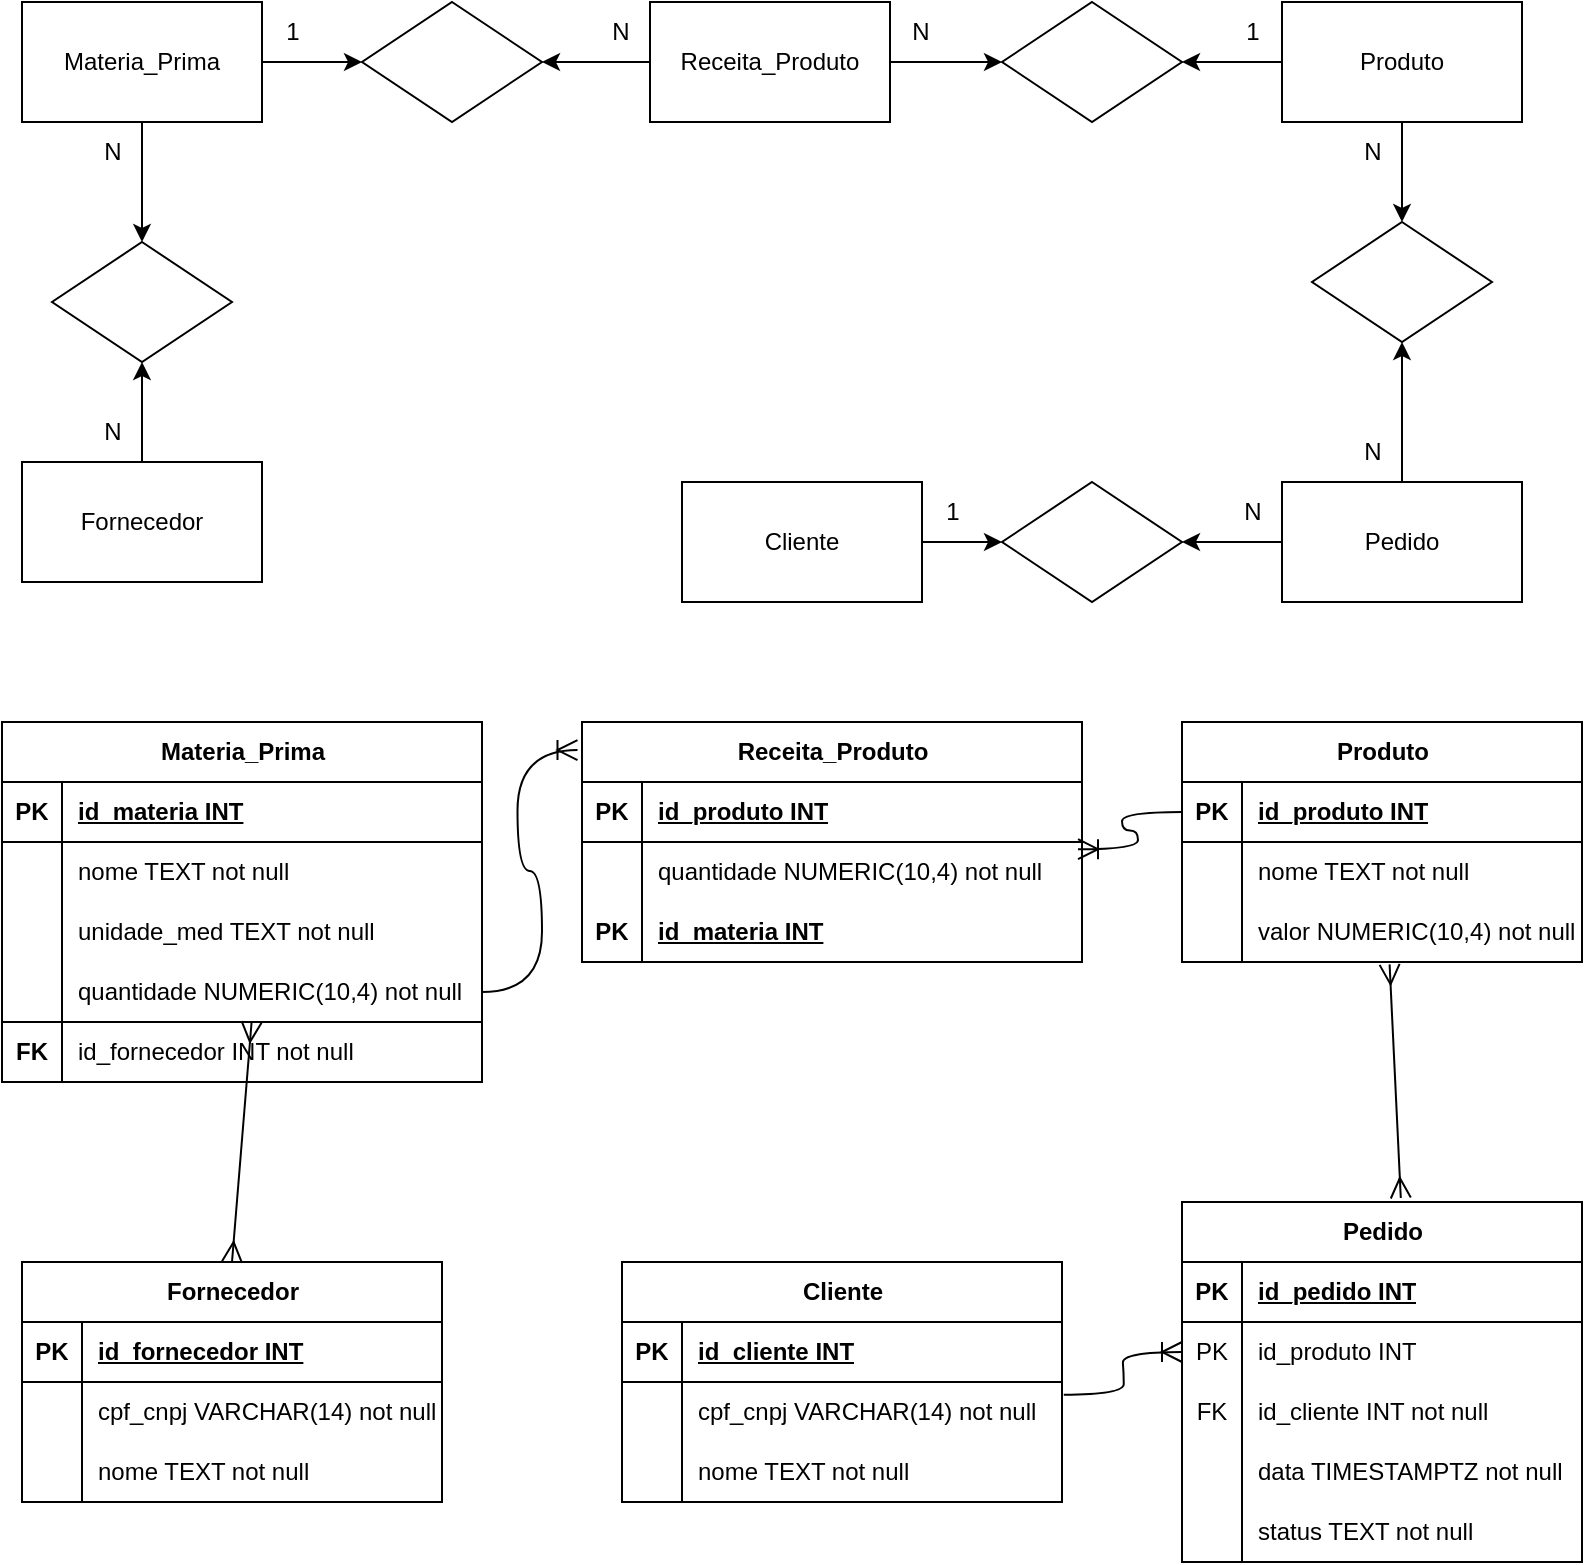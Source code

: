 <mxfile version="28.1.2">
  <diagram name="Página-1" id="6sCyEFm9OWV678hA7voT">
    <mxGraphModel dx="1273" dy="570" grid="1" gridSize="10" guides="1" tooltips="1" connect="1" arrows="1" fold="1" page="1" pageScale="1" pageWidth="827" pageHeight="1169" math="0" shadow="0">
      <root>
        <mxCell id="0" />
        <mxCell id="1" parent="0" />
        <mxCell id="BeCe4IQmLSQney23I-z9-12" style="edgeStyle=orthogonalEdgeStyle;rounded=0;orthogonalLoop=1;jettySize=auto;html=1;exitX=0.5;exitY=1;exitDx=0;exitDy=0;" parent="1" source="BeCe4IQmLSQney23I-z9-1" target="BeCe4IQmLSQney23I-z9-10" edge="1">
          <mxGeometry relative="1" as="geometry" />
        </mxCell>
        <mxCell id="BeCe4IQmLSQney23I-z9-17" style="edgeStyle=orthogonalEdgeStyle;rounded=0;orthogonalLoop=1;jettySize=auto;html=1;exitX=1;exitY=0.5;exitDx=0;exitDy=0;entryX=0;entryY=0.5;entryDx=0;entryDy=0;" parent="1" source="BeCe4IQmLSQney23I-z9-1" target="BeCe4IQmLSQney23I-z9-16" edge="1">
          <mxGeometry relative="1" as="geometry" />
        </mxCell>
        <mxCell id="BeCe4IQmLSQney23I-z9-1" value="Materia_Prima" style="rounded=0;whiteSpace=wrap;html=1;" parent="1" vertex="1">
          <mxGeometry x="40" y="80" width="120" height="60" as="geometry" />
        </mxCell>
        <mxCell id="BeCe4IQmLSQney23I-z9-11" style="edgeStyle=orthogonalEdgeStyle;rounded=0;orthogonalLoop=1;jettySize=auto;html=1;exitX=0.5;exitY=0;exitDx=0;exitDy=0;entryX=0.5;entryY=1;entryDx=0;entryDy=0;" parent="1" source="BeCe4IQmLSQney23I-z9-2" target="BeCe4IQmLSQney23I-z9-10" edge="1">
          <mxGeometry relative="1" as="geometry" />
        </mxCell>
        <mxCell id="BeCe4IQmLSQney23I-z9-2" value="Fornecedor" style="rounded=0;whiteSpace=wrap;html=1;" parent="1" vertex="1">
          <mxGeometry x="40" y="310" width="120" height="60" as="geometry" />
        </mxCell>
        <mxCell id="BeCe4IQmLSQney23I-z9-24" style="edgeStyle=orthogonalEdgeStyle;rounded=0;orthogonalLoop=1;jettySize=auto;html=1;exitX=0;exitY=0.5;exitDx=0;exitDy=0;" parent="1" source="BeCe4IQmLSQney23I-z9-4" target="BeCe4IQmLSQney23I-z9-22" edge="1">
          <mxGeometry relative="1" as="geometry" />
        </mxCell>
        <mxCell id="BeCe4IQmLSQney23I-z9-32" style="edgeStyle=orthogonalEdgeStyle;rounded=0;orthogonalLoop=1;jettySize=auto;html=1;exitX=0.5;exitY=1;exitDx=0;exitDy=0;entryX=0.5;entryY=0;entryDx=0;entryDy=0;" parent="1" source="BeCe4IQmLSQney23I-z9-4" target="BeCe4IQmLSQney23I-z9-25" edge="1">
          <mxGeometry relative="1" as="geometry" />
        </mxCell>
        <mxCell id="BeCe4IQmLSQney23I-z9-4" value="Produto" style="rounded=0;whiteSpace=wrap;html=1;" parent="1" vertex="1">
          <mxGeometry x="670" y="80" width="120" height="60" as="geometry" />
        </mxCell>
        <mxCell id="BeCe4IQmLSQney23I-z9-34" value="" style="edgeStyle=orthogonalEdgeStyle;rounded=0;orthogonalLoop=1;jettySize=auto;html=1;" parent="1" source="BeCe4IQmLSQney23I-z9-5" target="BeCe4IQmLSQney23I-z9-33" edge="1">
          <mxGeometry relative="1" as="geometry" />
        </mxCell>
        <mxCell id="BeCe4IQmLSQney23I-z9-5" value="Cliente" style="rounded=0;whiteSpace=wrap;html=1;" parent="1" vertex="1">
          <mxGeometry x="370" y="320" width="120" height="60" as="geometry" />
        </mxCell>
        <mxCell id="BeCe4IQmLSQney23I-z9-21" style="edgeStyle=orthogonalEdgeStyle;rounded=0;orthogonalLoop=1;jettySize=auto;html=1;exitX=0;exitY=0.5;exitDx=0;exitDy=0;entryX=1;entryY=0.5;entryDx=0;entryDy=0;" parent="1" source="BeCe4IQmLSQney23I-z9-6" target="BeCe4IQmLSQney23I-z9-16" edge="1">
          <mxGeometry relative="1" as="geometry" />
        </mxCell>
        <mxCell id="BeCe4IQmLSQney23I-z9-23" style="edgeStyle=orthogonalEdgeStyle;rounded=0;orthogonalLoop=1;jettySize=auto;html=1;" parent="1" source="BeCe4IQmLSQney23I-z9-6" target="BeCe4IQmLSQney23I-z9-22" edge="1">
          <mxGeometry relative="1" as="geometry" />
        </mxCell>
        <mxCell id="BeCe4IQmLSQney23I-z9-6" value="Receita_Produto" style="rounded=0;whiteSpace=wrap;html=1;" parent="1" vertex="1">
          <mxGeometry x="354" y="80" width="120" height="60" as="geometry" />
        </mxCell>
        <mxCell id="BeCe4IQmLSQney23I-z9-35" style="edgeStyle=orthogonalEdgeStyle;rounded=0;orthogonalLoop=1;jettySize=auto;html=1;" parent="1" source="BeCe4IQmLSQney23I-z9-7" target="BeCe4IQmLSQney23I-z9-33" edge="1">
          <mxGeometry relative="1" as="geometry" />
        </mxCell>
        <mxCell id="BeCe4IQmLSQney23I-z9-36" style="edgeStyle=orthogonalEdgeStyle;rounded=0;orthogonalLoop=1;jettySize=auto;html=1;exitX=0.5;exitY=0;exitDx=0;exitDy=0;entryX=0.5;entryY=1;entryDx=0;entryDy=0;" parent="1" source="BeCe4IQmLSQney23I-z9-7" target="BeCe4IQmLSQney23I-z9-25" edge="1">
          <mxGeometry relative="1" as="geometry" />
        </mxCell>
        <mxCell id="BeCe4IQmLSQney23I-z9-7" value="Pedido" style="rounded=0;whiteSpace=wrap;html=1;" parent="1" vertex="1">
          <mxGeometry x="670" y="320" width="120" height="60" as="geometry" />
        </mxCell>
        <mxCell id="BeCe4IQmLSQney23I-z9-10" value="" style="rhombus;whiteSpace=wrap;html=1;" parent="1" vertex="1">
          <mxGeometry x="55" y="200" width="90" height="60" as="geometry" />
        </mxCell>
        <mxCell id="BeCe4IQmLSQney23I-z9-13" value="N" style="text;html=1;align=center;verticalAlign=middle;resizable=0;points=[];autosize=1;strokeColor=none;fillColor=none;" parent="1" vertex="1">
          <mxGeometry x="70" y="280" width="30" height="30" as="geometry" />
        </mxCell>
        <mxCell id="BeCe4IQmLSQney23I-z9-14" value="N" style="text;html=1;align=center;verticalAlign=middle;resizable=0;points=[];autosize=1;strokeColor=none;fillColor=none;" parent="1" vertex="1">
          <mxGeometry x="70" y="140" width="30" height="30" as="geometry" />
        </mxCell>
        <mxCell id="BeCe4IQmLSQney23I-z9-16" value="" style="rhombus;whiteSpace=wrap;html=1;" parent="1" vertex="1">
          <mxGeometry x="210" y="80" width="90" height="60" as="geometry" />
        </mxCell>
        <mxCell id="BeCe4IQmLSQney23I-z9-19" value="1" style="text;html=1;align=center;verticalAlign=middle;resizable=0;points=[];autosize=1;strokeColor=none;fillColor=none;" parent="1" vertex="1">
          <mxGeometry x="160" y="80" width="30" height="30" as="geometry" />
        </mxCell>
        <mxCell id="BeCe4IQmLSQney23I-z9-22" value="" style="rhombus;whiteSpace=wrap;html=1;" parent="1" vertex="1">
          <mxGeometry x="530" y="80" width="90" height="60" as="geometry" />
        </mxCell>
        <mxCell id="BeCe4IQmLSQney23I-z9-25" value="" style="rhombus;whiteSpace=wrap;html=1;" parent="1" vertex="1">
          <mxGeometry x="685" y="190" width="90" height="60" as="geometry" />
        </mxCell>
        <mxCell id="BeCe4IQmLSQney23I-z9-33" value="" style="rhombus;whiteSpace=wrap;html=1;" parent="1" vertex="1">
          <mxGeometry x="530" y="320" width="90" height="60" as="geometry" />
        </mxCell>
        <mxCell id="BeCe4IQmLSQney23I-z9-37" value="N" style="text;html=1;align=center;verticalAlign=middle;resizable=0;points=[];autosize=1;strokeColor=none;fillColor=none;" parent="1" vertex="1">
          <mxGeometry x="324" y="80" width="30" height="30" as="geometry" />
        </mxCell>
        <mxCell id="BeCe4IQmLSQney23I-z9-38" value="N" style="text;html=1;align=center;verticalAlign=middle;resizable=0;points=[];autosize=1;strokeColor=none;fillColor=none;" parent="1" vertex="1">
          <mxGeometry x="474" y="80" width="30" height="30" as="geometry" />
        </mxCell>
        <mxCell id="BeCe4IQmLSQney23I-z9-39" value="1" style="text;html=1;align=center;verticalAlign=middle;resizable=0;points=[];autosize=1;strokeColor=none;fillColor=none;" parent="1" vertex="1">
          <mxGeometry x="640" y="80" width="30" height="30" as="geometry" />
        </mxCell>
        <mxCell id="BeCe4IQmLSQney23I-z9-42" value="1" style="text;html=1;align=center;verticalAlign=middle;resizable=0;points=[];autosize=1;strokeColor=none;fillColor=none;" parent="1" vertex="1">
          <mxGeometry x="490" y="320" width="30" height="30" as="geometry" />
        </mxCell>
        <mxCell id="BeCe4IQmLSQney23I-z9-43" value="N" style="text;html=1;align=center;verticalAlign=middle;resizable=0;points=[];autosize=1;strokeColor=none;fillColor=none;" parent="1" vertex="1">
          <mxGeometry x="700" y="140" width="30" height="30" as="geometry" />
        </mxCell>
        <mxCell id="BeCe4IQmLSQney23I-z9-44" value="N" style="text;html=1;align=center;verticalAlign=middle;resizable=0;points=[];autosize=1;strokeColor=none;fillColor=none;" parent="1" vertex="1">
          <mxGeometry x="700" y="290" width="30" height="30" as="geometry" />
        </mxCell>
        <mxCell id="BeCe4IQmLSQney23I-z9-45" value="N" style="text;html=1;align=center;verticalAlign=middle;resizable=0;points=[];autosize=1;strokeColor=none;fillColor=none;" parent="1" vertex="1">
          <mxGeometry x="640" y="320" width="30" height="30" as="geometry" />
        </mxCell>
        <mxCell id="BeCe4IQmLSQney23I-z9-46" value="Materia_Prima" style="shape=table;startSize=30;container=1;collapsible=1;childLayout=tableLayout;fixedRows=1;rowLines=0;fontStyle=1;align=center;resizeLast=1;html=1;" parent="1" vertex="1">
          <mxGeometry x="30" y="440" width="240" height="180" as="geometry" />
        </mxCell>
        <mxCell id="BeCe4IQmLSQney23I-z9-47" value="" style="shape=tableRow;horizontal=0;startSize=0;swimlaneHead=0;swimlaneBody=0;fillColor=none;collapsible=0;dropTarget=0;points=[[0,0.5],[1,0.5]];portConstraint=eastwest;top=0;left=0;right=0;bottom=1;" parent="BeCe4IQmLSQney23I-z9-46" vertex="1">
          <mxGeometry y="30" width="240" height="30" as="geometry" />
        </mxCell>
        <mxCell id="BeCe4IQmLSQney23I-z9-48" value="PK" style="shape=partialRectangle;connectable=0;fillColor=none;top=0;left=0;bottom=0;right=0;fontStyle=1;overflow=hidden;whiteSpace=wrap;html=1;" parent="BeCe4IQmLSQney23I-z9-47" vertex="1">
          <mxGeometry width="30" height="30" as="geometry">
            <mxRectangle width="30" height="30" as="alternateBounds" />
          </mxGeometry>
        </mxCell>
        <mxCell id="BeCe4IQmLSQney23I-z9-49" value="id_materia INT" style="shape=partialRectangle;connectable=0;fillColor=none;top=0;left=0;bottom=0;right=0;align=left;spacingLeft=6;fontStyle=5;overflow=hidden;whiteSpace=wrap;html=1;" parent="BeCe4IQmLSQney23I-z9-47" vertex="1">
          <mxGeometry x="30" width="210" height="30" as="geometry">
            <mxRectangle width="210" height="30" as="alternateBounds" />
          </mxGeometry>
        </mxCell>
        <mxCell id="BeCe4IQmLSQney23I-z9-50" value="" style="shape=tableRow;horizontal=0;startSize=0;swimlaneHead=0;swimlaneBody=0;fillColor=none;collapsible=0;dropTarget=0;points=[[0,0.5],[1,0.5]];portConstraint=eastwest;top=0;left=0;right=0;bottom=0;" parent="BeCe4IQmLSQney23I-z9-46" vertex="1">
          <mxGeometry y="60" width="240" height="30" as="geometry" />
        </mxCell>
        <mxCell id="BeCe4IQmLSQney23I-z9-51" value="" style="shape=partialRectangle;connectable=0;fillColor=none;top=0;left=0;bottom=0;right=0;editable=1;overflow=hidden;whiteSpace=wrap;html=1;" parent="BeCe4IQmLSQney23I-z9-50" vertex="1">
          <mxGeometry width="30" height="30" as="geometry">
            <mxRectangle width="30" height="30" as="alternateBounds" />
          </mxGeometry>
        </mxCell>
        <mxCell id="BeCe4IQmLSQney23I-z9-52" value="nome TEXT not null" style="shape=partialRectangle;connectable=0;fillColor=none;top=0;left=0;bottom=0;right=0;align=left;spacingLeft=6;overflow=hidden;whiteSpace=wrap;html=1;" parent="BeCe4IQmLSQney23I-z9-50" vertex="1">
          <mxGeometry x="30" width="210" height="30" as="geometry">
            <mxRectangle width="210" height="30" as="alternateBounds" />
          </mxGeometry>
        </mxCell>
        <mxCell id="BeCe4IQmLSQney23I-z9-53" value="" style="shape=tableRow;horizontal=0;startSize=0;swimlaneHead=0;swimlaneBody=0;fillColor=none;collapsible=0;dropTarget=0;points=[[0,0.5],[1,0.5]];portConstraint=eastwest;top=0;left=0;right=0;bottom=0;" parent="BeCe4IQmLSQney23I-z9-46" vertex="1">
          <mxGeometry y="90" width="240" height="30" as="geometry" />
        </mxCell>
        <mxCell id="BeCe4IQmLSQney23I-z9-54" value="" style="shape=partialRectangle;connectable=0;fillColor=none;top=0;left=0;bottom=0;right=0;editable=1;overflow=hidden;whiteSpace=wrap;html=1;" parent="BeCe4IQmLSQney23I-z9-53" vertex="1">
          <mxGeometry width="30" height="30" as="geometry">
            <mxRectangle width="30" height="30" as="alternateBounds" />
          </mxGeometry>
        </mxCell>
        <mxCell id="BeCe4IQmLSQney23I-z9-55" value="unidade_med TEXT not null" style="shape=partialRectangle;connectable=0;fillColor=none;top=0;left=0;bottom=0;right=0;align=left;spacingLeft=6;overflow=hidden;whiteSpace=wrap;html=1;" parent="BeCe4IQmLSQney23I-z9-53" vertex="1">
          <mxGeometry x="30" width="210" height="30" as="geometry">
            <mxRectangle width="210" height="30" as="alternateBounds" />
          </mxGeometry>
        </mxCell>
        <mxCell id="BeCe4IQmLSQney23I-z9-72" value="" style="shape=tableRow;horizontal=0;startSize=0;swimlaneHead=0;swimlaneBody=0;fillColor=none;collapsible=0;dropTarget=0;points=[[0,0.5],[1,0.5]];portConstraint=eastwest;top=0;left=0;right=0;bottom=1;" parent="BeCe4IQmLSQney23I-z9-46" vertex="1">
          <mxGeometry y="120" width="240" height="30" as="geometry" />
        </mxCell>
        <mxCell id="BeCe4IQmLSQney23I-z9-73" value="" style="shape=partialRectangle;connectable=0;fillColor=none;top=0;left=0;bottom=0;right=0;fontStyle=1;overflow=hidden;whiteSpace=wrap;html=1;" parent="BeCe4IQmLSQney23I-z9-72" vertex="1">
          <mxGeometry width="30" height="30" as="geometry">
            <mxRectangle width="30" height="30" as="alternateBounds" />
          </mxGeometry>
        </mxCell>
        <mxCell id="BeCe4IQmLSQney23I-z9-74" value="&lt;span style=&quot;font-weight: normal;&quot;&gt;quantidade NUMERIC(10,4) not null&lt;/span&gt;" style="shape=partialRectangle;connectable=0;fillColor=none;top=0;left=0;bottom=0;right=0;align=left;spacingLeft=6;fontStyle=1;overflow=hidden;whiteSpace=wrap;html=1;" parent="BeCe4IQmLSQney23I-z9-72" vertex="1">
          <mxGeometry x="30" width="210" height="30" as="geometry">
            <mxRectangle width="210" height="30" as="alternateBounds" />
          </mxGeometry>
        </mxCell>
        <mxCell id="AXkHxu9b2HDyfNYpe89L-1" value="" style="shape=tableRow;horizontal=0;startSize=0;swimlaneHead=0;swimlaneBody=0;fillColor=none;collapsible=0;dropTarget=0;points=[[0,0.5],[1,0.5]];portConstraint=eastwest;top=0;left=0;right=0;bottom=1;" vertex="1" parent="BeCe4IQmLSQney23I-z9-46">
          <mxGeometry y="150" width="240" height="30" as="geometry" />
        </mxCell>
        <mxCell id="AXkHxu9b2HDyfNYpe89L-2" value="FK" style="shape=partialRectangle;connectable=0;fillColor=none;top=0;left=0;bottom=0;right=0;fontStyle=1;overflow=hidden;whiteSpace=wrap;html=1;" vertex="1" parent="AXkHxu9b2HDyfNYpe89L-1">
          <mxGeometry width="30" height="30" as="geometry">
            <mxRectangle width="30" height="30" as="alternateBounds" />
          </mxGeometry>
        </mxCell>
        <mxCell id="AXkHxu9b2HDyfNYpe89L-3" value="&lt;span style=&quot;font-weight: normal;&quot;&gt;id_fornecedor INT not null&lt;/span&gt;" style="shape=partialRectangle;connectable=0;fillColor=none;top=0;left=0;bottom=0;right=0;align=left;spacingLeft=6;fontStyle=1;overflow=hidden;whiteSpace=wrap;html=1;" vertex="1" parent="AXkHxu9b2HDyfNYpe89L-1">
          <mxGeometry x="30" width="210" height="30" as="geometry">
            <mxRectangle width="210" height="30" as="alternateBounds" />
          </mxGeometry>
        </mxCell>
        <mxCell id="BeCe4IQmLSQney23I-z9-75" value="Fornecedor" style="shape=table;startSize=30;container=1;collapsible=1;childLayout=tableLayout;fixedRows=1;rowLines=0;fontStyle=1;align=center;resizeLast=1;html=1;" parent="1" vertex="1">
          <mxGeometry x="40" y="710" width="210" height="120" as="geometry" />
        </mxCell>
        <mxCell id="BeCe4IQmLSQney23I-z9-76" value="" style="shape=tableRow;horizontal=0;startSize=0;swimlaneHead=0;swimlaneBody=0;fillColor=none;collapsible=0;dropTarget=0;points=[[0,0.5],[1,0.5]];portConstraint=eastwest;top=0;left=0;right=0;bottom=1;" parent="BeCe4IQmLSQney23I-z9-75" vertex="1">
          <mxGeometry y="30" width="210" height="30" as="geometry" />
        </mxCell>
        <mxCell id="BeCe4IQmLSQney23I-z9-77" value="PK" style="shape=partialRectangle;connectable=0;fillColor=none;top=0;left=0;bottom=0;right=0;fontStyle=1;overflow=hidden;whiteSpace=wrap;html=1;" parent="BeCe4IQmLSQney23I-z9-76" vertex="1">
          <mxGeometry width="30" height="30" as="geometry">
            <mxRectangle width="30" height="30" as="alternateBounds" />
          </mxGeometry>
        </mxCell>
        <mxCell id="BeCe4IQmLSQney23I-z9-78" value="id_fornecedor INT" style="shape=partialRectangle;connectable=0;fillColor=none;top=0;left=0;bottom=0;right=0;align=left;spacingLeft=6;fontStyle=5;overflow=hidden;whiteSpace=wrap;html=1;" parent="BeCe4IQmLSQney23I-z9-76" vertex="1">
          <mxGeometry x="30" width="180" height="30" as="geometry">
            <mxRectangle width="180" height="30" as="alternateBounds" />
          </mxGeometry>
        </mxCell>
        <mxCell id="BeCe4IQmLSQney23I-z9-79" value="" style="shape=tableRow;horizontal=0;startSize=0;swimlaneHead=0;swimlaneBody=0;fillColor=none;collapsible=0;dropTarget=0;points=[[0,0.5],[1,0.5]];portConstraint=eastwest;top=0;left=0;right=0;bottom=0;" parent="BeCe4IQmLSQney23I-z9-75" vertex="1">
          <mxGeometry y="60" width="210" height="30" as="geometry" />
        </mxCell>
        <mxCell id="BeCe4IQmLSQney23I-z9-80" value="" style="shape=partialRectangle;connectable=0;fillColor=none;top=0;left=0;bottom=0;right=0;editable=1;overflow=hidden;whiteSpace=wrap;html=1;" parent="BeCe4IQmLSQney23I-z9-79" vertex="1">
          <mxGeometry width="30" height="30" as="geometry">
            <mxRectangle width="30" height="30" as="alternateBounds" />
          </mxGeometry>
        </mxCell>
        <mxCell id="BeCe4IQmLSQney23I-z9-81" value="cpf_cnpj VARCHAR(14) not null" style="shape=partialRectangle;connectable=0;fillColor=none;top=0;left=0;bottom=0;right=0;align=left;spacingLeft=6;overflow=hidden;whiteSpace=wrap;html=1;" parent="BeCe4IQmLSQney23I-z9-79" vertex="1">
          <mxGeometry x="30" width="180" height="30" as="geometry">
            <mxRectangle width="180" height="30" as="alternateBounds" />
          </mxGeometry>
        </mxCell>
        <mxCell id="BeCe4IQmLSQney23I-z9-82" value="" style="shape=tableRow;horizontal=0;startSize=0;swimlaneHead=0;swimlaneBody=0;fillColor=none;collapsible=0;dropTarget=0;points=[[0,0.5],[1,0.5]];portConstraint=eastwest;top=0;left=0;right=0;bottom=0;" parent="BeCe4IQmLSQney23I-z9-75" vertex="1">
          <mxGeometry y="90" width="210" height="30" as="geometry" />
        </mxCell>
        <mxCell id="BeCe4IQmLSQney23I-z9-83" value="" style="shape=partialRectangle;connectable=0;fillColor=none;top=0;left=0;bottom=0;right=0;editable=1;overflow=hidden;whiteSpace=wrap;html=1;" parent="BeCe4IQmLSQney23I-z9-82" vertex="1">
          <mxGeometry width="30" height="30" as="geometry">
            <mxRectangle width="30" height="30" as="alternateBounds" />
          </mxGeometry>
        </mxCell>
        <mxCell id="BeCe4IQmLSQney23I-z9-84" value="nome TEXT not null" style="shape=partialRectangle;connectable=0;fillColor=none;top=0;left=0;bottom=0;right=0;align=left;spacingLeft=6;overflow=hidden;whiteSpace=wrap;html=1;" parent="BeCe4IQmLSQney23I-z9-82" vertex="1">
          <mxGeometry x="30" width="180" height="30" as="geometry">
            <mxRectangle width="180" height="30" as="alternateBounds" />
          </mxGeometry>
        </mxCell>
        <mxCell id="BeCe4IQmLSQney23I-z9-88" value="Receita_Produto" style="shape=table;startSize=30;container=1;collapsible=1;childLayout=tableLayout;fixedRows=1;rowLines=0;fontStyle=1;align=center;resizeLast=1;html=1;" parent="1" vertex="1">
          <mxGeometry x="320" y="440" width="250" height="120" as="geometry" />
        </mxCell>
        <mxCell id="BeCe4IQmLSQney23I-z9-89" value="" style="shape=tableRow;horizontal=0;startSize=0;swimlaneHead=0;swimlaneBody=0;fillColor=none;collapsible=0;dropTarget=0;points=[[0,0.5],[1,0.5]];portConstraint=eastwest;top=0;left=0;right=0;bottom=1;" parent="BeCe4IQmLSQney23I-z9-88" vertex="1">
          <mxGeometry y="30" width="250" height="30" as="geometry" />
        </mxCell>
        <mxCell id="BeCe4IQmLSQney23I-z9-90" value="PK" style="shape=partialRectangle;connectable=0;fillColor=none;top=0;left=0;bottom=0;right=0;fontStyle=1;overflow=hidden;whiteSpace=wrap;html=1;" parent="BeCe4IQmLSQney23I-z9-89" vertex="1">
          <mxGeometry width="30" height="30" as="geometry">
            <mxRectangle width="30" height="30" as="alternateBounds" />
          </mxGeometry>
        </mxCell>
        <mxCell id="BeCe4IQmLSQney23I-z9-91" value="id_produto INT" style="shape=partialRectangle;connectable=0;fillColor=none;top=0;left=0;bottom=0;right=0;align=left;spacingLeft=6;fontStyle=5;overflow=hidden;whiteSpace=wrap;html=1;" parent="BeCe4IQmLSQney23I-z9-89" vertex="1">
          <mxGeometry x="30" width="220" height="30" as="geometry">
            <mxRectangle width="220" height="30" as="alternateBounds" />
          </mxGeometry>
        </mxCell>
        <mxCell id="BeCe4IQmLSQney23I-z9-92" value="" style="shape=tableRow;horizontal=0;startSize=0;swimlaneHead=0;swimlaneBody=0;fillColor=none;collapsible=0;dropTarget=0;points=[[0,0.5],[1,0.5]];portConstraint=eastwest;top=0;left=0;right=0;bottom=0;" parent="BeCe4IQmLSQney23I-z9-88" vertex="1">
          <mxGeometry y="60" width="250" height="30" as="geometry" />
        </mxCell>
        <mxCell id="BeCe4IQmLSQney23I-z9-93" value="" style="shape=partialRectangle;connectable=0;fillColor=none;top=0;left=0;bottom=0;right=0;editable=1;overflow=hidden;whiteSpace=wrap;html=1;" parent="BeCe4IQmLSQney23I-z9-92" vertex="1">
          <mxGeometry width="30" height="30" as="geometry">
            <mxRectangle width="30" height="30" as="alternateBounds" />
          </mxGeometry>
        </mxCell>
        <mxCell id="BeCe4IQmLSQney23I-z9-94" value="quantidade NUMERIC(10,4) not null" style="shape=partialRectangle;connectable=0;fillColor=none;top=0;left=0;bottom=0;right=0;align=left;spacingLeft=6;overflow=hidden;whiteSpace=wrap;html=1;" parent="BeCe4IQmLSQney23I-z9-92" vertex="1">
          <mxGeometry x="30" width="220" height="30" as="geometry">
            <mxRectangle width="220" height="30" as="alternateBounds" />
          </mxGeometry>
        </mxCell>
        <mxCell id="BeCe4IQmLSQney23I-z9-98" value="" style="shape=tableRow;horizontal=0;startSize=0;swimlaneHead=0;swimlaneBody=0;fillColor=none;collapsible=0;dropTarget=0;points=[[0,0.5],[1,0.5]];portConstraint=eastwest;top=0;left=0;right=0;bottom=1;" parent="BeCe4IQmLSQney23I-z9-88" vertex="1">
          <mxGeometry y="90" width="250" height="30" as="geometry" />
        </mxCell>
        <mxCell id="BeCe4IQmLSQney23I-z9-99" value="PK" style="shape=partialRectangle;connectable=0;fillColor=none;top=0;left=0;bottom=0;right=0;fontStyle=1;overflow=hidden;whiteSpace=wrap;html=1;" parent="BeCe4IQmLSQney23I-z9-98" vertex="1">
          <mxGeometry width="30" height="30" as="geometry">
            <mxRectangle width="30" height="30" as="alternateBounds" />
          </mxGeometry>
        </mxCell>
        <mxCell id="BeCe4IQmLSQney23I-z9-100" value="id_materia INT" style="shape=partialRectangle;connectable=0;fillColor=none;top=0;left=0;bottom=0;right=0;align=left;spacingLeft=6;fontStyle=5;overflow=hidden;whiteSpace=wrap;html=1;" parent="BeCe4IQmLSQney23I-z9-98" vertex="1">
          <mxGeometry x="30" width="220" height="30" as="geometry">
            <mxRectangle width="220" height="30" as="alternateBounds" />
          </mxGeometry>
        </mxCell>
        <mxCell id="BeCe4IQmLSQney23I-z9-104" value="Produto" style="shape=table;startSize=30;container=1;collapsible=1;childLayout=tableLayout;fixedRows=1;rowLines=0;fontStyle=1;align=center;resizeLast=1;html=1;" parent="1" vertex="1">
          <mxGeometry x="620" y="440" width="200" height="120" as="geometry" />
        </mxCell>
        <mxCell id="BeCe4IQmLSQney23I-z9-105" value="" style="shape=tableRow;horizontal=0;startSize=0;swimlaneHead=0;swimlaneBody=0;fillColor=none;collapsible=0;dropTarget=0;points=[[0,0.5],[1,0.5]];portConstraint=eastwest;top=0;left=0;right=0;bottom=1;" parent="BeCe4IQmLSQney23I-z9-104" vertex="1">
          <mxGeometry y="30" width="200" height="30" as="geometry" />
        </mxCell>
        <mxCell id="BeCe4IQmLSQney23I-z9-106" value="PK" style="shape=partialRectangle;connectable=0;fillColor=none;top=0;left=0;bottom=0;right=0;fontStyle=1;overflow=hidden;whiteSpace=wrap;html=1;" parent="BeCe4IQmLSQney23I-z9-105" vertex="1">
          <mxGeometry width="30" height="30" as="geometry">
            <mxRectangle width="30" height="30" as="alternateBounds" />
          </mxGeometry>
        </mxCell>
        <mxCell id="BeCe4IQmLSQney23I-z9-107" value="id_produto INT" style="shape=partialRectangle;connectable=0;fillColor=none;top=0;left=0;bottom=0;right=0;align=left;spacingLeft=6;fontStyle=5;overflow=hidden;whiteSpace=wrap;html=1;" parent="BeCe4IQmLSQney23I-z9-105" vertex="1">
          <mxGeometry x="30" width="170" height="30" as="geometry">
            <mxRectangle width="170" height="30" as="alternateBounds" />
          </mxGeometry>
        </mxCell>
        <mxCell id="BeCe4IQmLSQney23I-z9-108" value="" style="shape=tableRow;horizontal=0;startSize=0;swimlaneHead=0;swimlaneBody=0;fillColor=none;collapsible=0;dropTarget=0;points=[[0,0.5],[1,0.5]];portConstraint=eastwest;top=0;left=0;right=0;bottom=0;" parent="BeCe4IQmLSQney23I-z9-104" vertex="1">
          <mxGeometry y="60" width="200" height="30" as="geometry" />
        </mxCell>
        <mxCell id="BeCe4IQmLSQney23I-z9-109" value="" style="shape=partialRectangle;connectable=0;fillColor=none;top=0;left=0;bottom=0;right=0;editable=1;overflow=hidden;whiteSpace=wrap;html=1;" parent="BeCe4IQmLSQney23I-z9-108" vertex="1">
          <mxGeometry width="30" height="30" as="geometry">
            <mxRectangle width="30" height="30" as="alternateBounds" />
          </mxGeometry>
        </mxCell>
        <mxCell id="BeCe4IQmLSQney23I-z9-110" value="nome TEXT not null" style="shape=partialRectangle;connectable=0;fillColor=none;top=0;left=0;bottom=0;right=0;align=left;spacingLeft=6;overflow=hidden;whiteSpace=wrap;html=1;" parent="BeCe4IQmLSQney23I-z9-108" vertex="1">
          <mxGeometry x="30" width="170" height="30" as="geometry">
            <mxRectangle width="170" height="30" as="alternateBounds" />
          </mxGeometry>
        </mxCell>
        <mxCell id="AXkHxu9b2HDyfNYpe89L-4" value="" style="shape=tableRow;horizontal=0;startSize=0;swimlaneHead=0;swimlaneBody=0;fillColor=none;collapsible=0;dropTarget=0;points=[[0,0.5],[1,0.5]];portConstraint=eastwest;top=0;left=0;right=0;bottom=0;" vertex="1" parent="BeCe4IQmLSQney23I-z9-104">
          <mxGeometry y="90" width="200" height="30" as="geometry" />
        </mxCell>
        <mxCell id="AXkHxu9b2HDyfNYpe89L-5" value="" style="shape=partialRectangle;connectable=0;fillColor=none;top=0;left=0;bottom=0;right=0;editable=1;overflow=hidden;whiteSpace=wrap;html=1;" vertex="1" parent="AXkHxu9b2HDyfNYpe89L-4">
          <mxGeometry width="30" height="30" as="geometry">
            <mxRectangle width="30" height="30" as="alternateBounds" />
          </mxGeometry>
        </mxCell>
        <mxCell id="AXkHxu9b2HDyfNYpe89L-6" value="valor NUMERIC(10,4) not null" style="shape=partialRectangle;connectable=0;fillColor=none;top=0;left=0;bottom=0;right=0;align=left;spacingLeft=6;overflow=hidden;whiteSpace=wrap;html=1;" vertex="1" parent="AXkHxu9b2HDyfNYpe89L-4">
          <mxGeometry x="30" width="170" height="30" as="geometry">
            <mxRectangle width="170" height="30" as="alternateBounds" />
          </mxGeometry>
        </mxCell>
        <mxCell id="BeCe4IQmLSQney23I-z9-130" value="Pedido" style="shape=table;startSize=30;container=1;collapsible=1;childLayout=tableLayout;fixedRows=1;rowLines=0;fontStyle=1;align=center;resizeLast=1;html=1;" parent="1" vertex="1">
          <mxGeometry x="620" y="680" width="200" height="180" as="geometry" />
        </mxCell>
        <mxCell id="BeCe4IQmLSQney23I-z9-131" value="" style="shape=tableRow;horizontal=0;startSize=0;swimlaneHead=0;swimlaneBody=0;fillColor=none;collapsible=0;dropTarget=0;points=[[0,0.5],[1,0.5]];portConstraint=eastwest;top=0;left=0;right=0;bottom=1;" parent="BeCe4IQmLSQney23I-z9-130" vertex="1">
          <mxGeometry y="30" width="200" height="30" as="geometry" />
        </mxCell>
        <mxCell id="BeCe4IQmLSQney23I-z9-132" value="PK" style="shape=partialRectangle;connectable=0;fillColor=none;top=0;left=0;bottom=0;right=0;fontStyle=1;overflow=hidden;whiteSpace=wrap;html=1;" parent="BeCe4IQmLSQney23I-z9-131" vertex="1">
          <mxGeometry width="30" height="30" as="geometry">
            <mxRectangle width="30" height="30" as="alternateBounds" />
          </mxGeometry>
        </mxCell>
        <mxCell id="BeCe4IQmLSQney23I-z9-133" value="id_pedido INT" style="shape=partialRectangle;connectable=0;fillColor=none;top=0;left=0;bottom=0;right=0;align=left;spacingLeft=6;fontStyle=5;overflow=hidden;whiteSpace=wrap;html=1;" parent="BeCe4IQmLSQney23I-z9-131" vertex="1">
          <mxGeometry x="30" width="170" height="30" as="geometry">
            <mxRectangle width="170" height="30" as="alternateBounds" />
          </mxGeometry>
        </mxCell>
        <mxCell id="BeCe4IQmLSQney23I-z9-134" value="" style="shape=tableRow;horizontal=0;startSize=0;swimlaneHead=0;swimlaneBody=0;fillColor=none;collapsible=0;dropTarget=0;points=[[0,0.5],[1,0.5]];portConstraint=eastwest;top=0;left=0;right=0;bottom=0;" parent="BeCe4IQmLSQney23I-z9-130" vertex="1">
          <mxGeometry y="60" width="200" height="30" as="geometry" />
        </mxCell>
        <mxCell id="BeCe4IQmLSQney23I-z9-135" value="PK" style="shape=partialRectangle;connectable=0;fillColor=none;top=0;left=0;bottom=0;right=0;editable=1;overflow=hidden;whiteSpace=wrap;html=1;" parent="BeCe4IQmLSQney23I-z9-134" vertex="1">
          <mxGeometry width="30" height="30" as="geometry">
            <mxRectangle width="30" height="30" as="alternateBounds" />
          </mxGeometry>
        </mxCell>
        <mxCell id="BeCe4IQmLSQney23I-z9-136" value="id_produto INT" style="shape=partialRectangle;connectable=0;fillColor=none;top=0;left=0;bottom=0;right=0;align=left;spacingLeft=6;overflow=hidden;whiteSpace=wrap;html=1;" parent="BeCe4IQmLSQney23I-z9-134" vertex="1">
          <mxGeometry x="30" width="170" height="30" as="geometry">
            <mxRectangle width="170" height="30" as="alternateBounds" />
          </mxGeometry>
        </mxCell>
        <mxCell id="BeCe4IQmLSQney23I-z9-137" value="" style="shape=tableRow;horizontal=0;startSize=0;swimlaneHead=0;swimlaneBody=0;fillColor=none;collapsible=0;dropTarget=0;points=[[0,0.5],[1,0.5]];portConstraint=eastwest;top=0;left=0;right=0;bottom=0;" parent="BeCe4IQmLSQney23I-z9-130" vertex="1">
          <mxGeometry y="90" width="200" height="30" as="geometry" />
        </mxCell>
        <mxCell id="BeCe4IQmLSQney23I-z9-138" value="FK" style="shape=partialRectangle;connectable=0;fillColor=none;top=0;left=0;bottom=0;right=0;editable=1;overflow=hidden;whiteSpace=wrap;html=1;" parent="BeCe4IQmLSQney23I-z9-137" vertex="1">
          <mxGeometry width="30" height="30" as="geometry">
            <mxRectangle width="30" height="30" as="alternateBounds" />
          </mxGeometry>
        </mxCell>
        <mxCell id="BeCe4IQmLSQney23I-z9-139" value="id_cliente INT not null" style="shape=partialRectangle;connectable=0;fillColor=none;top=0;left=0;bottom=0;right=0;align=left;spacingLeft=6;overflow=hidden;whiteSpace=wrap;html=1;" parent="BeCe4IQmLSQney23I-z9-137" vertex="1">
          <mxGeometry x="30" width="170" height="30" as="geometry">
            <mxRectangle width="170" height="30" as="alternateBounds" />
          </mxGeometry>
        </mxCell>
        <mxCell id="BeCe4IQmLSQney23I-z9-140" value="" style="shape=tableRow;horizontal=0;startSize=0;swimlaneHead=0;swimlaneBody=0;fillColor=none;collapsible=0;dropTarget=0;points=[[0,0.5],[1,0.5]];portConstraint=eastwest;top=0;left=0;right=0;bottom=0;" parent="BeCe4IQmLSQney23I-z9-130" vertex="1">
          <mxGeometry y="120" width="200" height="30" as="geometry" />
        </mxCell>
        <mxCell id="BeCe4IQmLSQney23I-z9-141" value="" style="shape=partialRectangle;connectable=0;fillColor=none;top=0;left=0;bottom=0;right=0;editable=1;overflow=hidden;whiteSpace=wrap;html=1;" parent="BeCe4IQmLSQney23I-z9-140" vertex="1">
          <mxGeometry width="30" height="30" as="geometry">
            <mxRectangle width="30" height="30" as="alternateBounds" />
          </mxGeometry>
        </mxCell>
        <mxCell id="BeCe4IQmLSQney23I-z9-142" value="data TIMESTAMPTZ not null" style="shape=partialRectangle;connectable=0;fillColor=none;top=0;left=0;bottom=0;right=0;align=left;spacingLeft=6;overflow=hidden;whiteSpace=wrap;html=1;" parent="BeCe4IQmLSQney23I-z9-140" vertex="1">
          <mxGeometry x="30" width="170" height="30" as="geometry">
            <mxRectangle width="170" height="30" as="alternateBounds" />
          </mxGeometry>
        </mxCell>
        <mxCell id="BeCe4IQmLSQney23I-z9-143" value="" style="shape=tableRow;horizontal=0;startSize=0;swimlaneHead=0;swimlaneBody=0;fillColor=none;collapsible=0;dropTarget=0;points=[[0,0.5],[1,0.5]];portConstraint=eastwest;top=0;left=0;right=0;bottom=0;" parent="BeCe4IQmLSQney23I-z9-130" vertex="1">
          <mxGeometry y="150" width="200" height="30" as="geometry" />
        </mxCell>
        <mxCell id="BeCe4IQmLSQney23I-z9-144" value="" style="shape=partialRectangle;connectable=0;fillColor=none;top=0;left=0;bottom=0;right=0;editable=1;overflow=hidden;whiteSpace=wrap;html=1;" parent="BeCe4IQmLSQney23I-z9-143" vertex="1">
          <mxGeometry width="30" height="30" as="geometry">
            <mxRectangle width="30" height="30" as="alternateBounds" />
          </mxGeometry>
        </mxCell>
        <mxCell id="BeCe4IQmLSQney23I-z9-145" value="status TEXT not null" style="shape=partialRectangle;connectable=0;fillColor=none;top=0;left=0;bottom=0;right=0;align=left;spacingLeft=6;overflow=hidden;whiteSpace=wrap;html=1;" parent="BeCe4IQmLSQney23I-z9-143" vertex="1">
          <mxGeometry x="30" width="170" height="30" as="geometry">
            <mxRectangle width="170" height="30" as="alternateBounds" />
          </mxGeometry>
        </mxCell>
        <mxCell id="BeCe4IQmLSQney23I-z9-146" value="Cliente" style="shape=table;startSize=30;container=1;collapsible=1;childLayout=tableLayout;fixedRows=1;rowLines=0;fontStyle=1;align=center;resizeLast=1;html=1;" parent="1" vertex="1">
          <mxGeometry x="340" y="710" width="220" height="120" as="geometry" />
        </mxCell>
        <mxCell id="BeCe4IQmLSQney23I-z9-147" value="" style="shape=tableRow;horizontal=0;startSize=0;swimlaneHead=0;swimlaneBody=0;fillColor=none;collapsible=0;dropTarget=0;points=[[0,0.5],[1,0.5]];portConstraint=eastwest;top=0;left=0;right=0;bottom=1;" parent="BeCe4IQmLSQney23I-z9-146" vertex="1">
          <mxGeometry y="30" width="220" height="30" as="geometry" />
        </mxCell>
        <mxCell id="BeCe4IQmLSQney23I-z9-148" value="PK" style="shape=partialRectangle;connectable=0;fillColor=none;top=0;left=0;bottom=0;right=0;fontStyle=1;overflow=hidden;whiteSpace=wrap;html=1;" parent="BeCe4IQmLSQney23I-z9-147" vertex="1">
          <mxGeometry width="30" height="30" as="geometry">
            <mxRectangle width="30" height="30" as="alternateBounds" />
          </mxGeometry>
        </mxCell>
        <mxCell id="BeCe4IQmLSQney23I-z9-149" value="id_cliente INT" style="shape=partialRectangle;connectable=0;fillColor=none;top=0;left=0;bottom=0;right=0;align=left;spacingLeft=6;fontStyle=5;overflow=hidden;whiteSpace=wrap;html=1;" parent="BeCe4IQmLSQney23I-z9-147" vertex="1">
          <mxGeometry x="30" width="190" height="30" as="geometry">
            <mxRectangle width="190" height="30" as="alternateBounds" />
          </mxGeometry>
        </mxCell>
        <mxCell id="BeCe4IQmLSQney23I-z9-150" value="" style="shape=tableRow;horizontal=0;startSize=0;swimlaneHead=0;swimlaneBody=0;fillColor=none;collapsible=0;dropTarget=0;points=[[0,0.5],[1,0.5]];portConstraint=eastwest;top=0;left=0;right=0;bottom=0;" parent="BeCe4IQmLSQney23I-z9-146" vertex="1">
          <mxGeometry y="60" width="220" height="30" as="geometry" />
        </mxCell>
        <mxCell id="BeCe4IQmLSQney23I-z9-151" value="" style="shape=partialRectangle;connectable=0;fillColor=none;top=0;left=0;bottom=0;right=0;editable=1;overflow=hidden;whiteSpace=wrap;html=1;" parent="BeCe4IQmLSQney23I-z9-150" vertex="1">
          <mxGeometry width="30" height="30" as="geometry">
            <mxRectangle width="30" height="30" as="alternateBounds" />
          </mxGeometry>
        </mxCell>
        <mxCell id="BeCe4IQmLSQney23I-z9-152" value="cpf_cnpj VARCHAR(14) not null" style="shape=partialRectangle;connectable=0;fillColor=none;top=0;left=0;bottom=0;right=0;align=left;spacingLeft=6;overflow=hidden;whiteSpace=wrap;html=1;" parent="BeCe4IQmLSQney23I-z9-150" vertex="1">
          <mxGeometry x="30" width="190" height="30" as="geometry">
            <mxRectangle width="190" height="30" as="alternateBounds" />
          </mxGeometry>
        </mxCell>
        <mxCell id="BeCe4IQmLSQney23I-z9-153" value="" style="shape=tableRow;horizontal=0;startSize=0;swimlaneHead=0;swimlaneBody=0;fillColor=none;collapsible=0;dropTarget=0;points=[[0,0.5],[1,0.5]];portConstraint=eastwest;top=0;left=0;right=0;bottom=0;" parent="BeCe4IQmLSQney23I-z9-146" vertex="1">
          <mxGeometry y="90" width="220" height="30" as="geometry" />
        </mxCell>
        <mxCell id="BeCe4IQmLSQney23I-z9-154" value="" style="shape=partialRectangle;connectable=0;fillColor=none;top=0;left=0;bottom=0;right=0;editable=1;overflow=hidden;whiteSpace=wrap;html=1;" parent="BeCe4IQmLSQney23I-z9-153" vertex="1">
          <mxGeometry width="30" height="30" as="geometry">
            <mxRectangle width="30" height="30" as="alternateBounds" />
          </mxGeometry>
        </mxCell>
        <mxCell id="BeCe4IQmLSQney23I-z9-155" value="nome TEXT not null" style="shape=partialRectangle;connectable=0;fillColor=none;top=0;left=0;bottom=0;right=0;align=left;spacingLeft=6;overflow=hidden;whiteSpace=wrap;html=1;" parent="BeCe4IQmLSQney23I-z9-153" vertex="1">
          <mxGeometry x="30" width="190" height="30" as="geometry">
            <mxRectangle width="190" height="30" as="alternateBounds" />
          </mxGeometry>
        </mxCell>
        <mxCell id="eGZXYp95Zqn441GF1NaZ-1" value="" style="edgeStyle=entityRelationEdgeStyle;fontSize=12;html=1;endArrow=ERoneToMany;rounded=0;startSize=8;endSize=8;curved=1;exitX=1;exitY=0.5;exitDx=0;exitDy=0;entryX=-0.009;entryY=0.117;entryDx=0;entryDy=0;entryPerimeter=0;" parent="1" source="BeCe4IQmLSQney23I-z9-72" target="BeCe4IQmLSQney23I-z9-88" edge="1">
          <mxGeometry width="100" height="100" relative="1" as="geometry">
            <mxPoint x="250" y="450" as="sourcePoint" />
            <mxPoint x="350" y="350" as="targetPoint" />
          </mxGeometry>
        </mxCell>
        <mxCell id="eGZXYp95Zqn441GF1NaZ-2" value="" style="fontSize=12;html=1;endArrow=ERmany;startArrow=ERmany;rounded=0;startSize=8;endSize=8;entryX=0.5;entryY=0;entryDx=0;entryDy=0;exitX=0.52;exitY=1;exitDx=0;exitDy=0;exitPerimeter=0;" parent="1" source="BeCe4IQmLSQney23I-z9-72" target="BeCe4IQmLSQney23I-z9-75" edge="1">
          <mxGeometry width="100" height="100" relative="1" as="geometry">
            <mxPoint x="30" y="550" as="sourcePoint" />
            <mxPoint x="460" y="470" as="targetPoint" />
          </mxGeometry>
        </mxCell>
        <mxCell id="eGZXYp95Zqn441GF1NaZ-3" value="" style="edgeStyle=entityRelationEdgeStyle;fontSize=12;html=1;endArrow=ERoneToMany;rounded=0;startSize=8;endSize=8;curved=1;entryX=0.992;entryY=0.12;entryDx=0;entryDy=0;entryPerimeter=0;exitX=0;exitY=0.5;exitDx=0;exitDy=0;" parent="1" source="BeCe4IQmLSQney23I-z9-105" target="BeCe4IQmLSQney23I-z9-92" edge="1">
          <mxGeometry width="100" height="100" relative="1" as="geometry">
            <mxPoint x="250" y="470" as="sourcePoint" />
            <mxPoint x="350" y="370" as="targetPoint" />
          </mxGeometry>
        </mxCell>
        <mxCell id="eGZXYp95Zqn441GF1NaZ-4" value="" style="fontSize=12;html=1;endArrow=ERmany;startArrow=ERmany;rounded=0;startSize=8;endSize=8;entryX=0.547;entryY=-0.011;entryDx=0;entryDy=0;exitX=0.519;exitY=1.04;exitDx=0;exitDy=0;exitPerimeter=0;entryPerimeter=0;" parent="1" source="AXkHxu9b2HDyfNYpe89L-4" target="BeCe4IQmLSQney23I-z9-130" edge="1">
          <mxGeometry width="100" height="100" relative="1" as="geometry">
            <mxPoint x="740" y="540" as="sourcePoint" />
            <mxPoint x="741" y="650" as="targetPoint" />
          </mxGeometry>
        </mxCell>
        <mxCell id="eGZXYp95Zqn441GF1NaZ-5" value="" style="edgeStyle=entityRelationEdgeStyle;fontSize=12;html=1;endArrow=ERoneToMany;rounded=0;startSize=8;endSize=8;curved=1;entryX=0;entryY=0.5;entryDx=0;entryDy=0;exitX=1.004;exitY=0.213;exitDx=0;exitDy=0;exitPerimeter=0;" parent="1" source="BeCe4IQmLSQney23I-z9-150" target="BeCe4IQmLSQney23I-z9-134" edge="1">
          <mxGeometry width="100" height="100" relative="1" as="geometry">
            <mxPoint x="662" y="570" as="sourcePoint" />
            <mxPoint x="590" y="589" as="targetPoint" />
          </mxGeometry>
        </mxCell>
      </root>
    </mxGraphModel>
  </diagram>
</mxfile>
